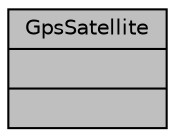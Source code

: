 digraph "GpsSatellite"
{
  edge [fontname="Helvetica",fontsize="10",labelfontname="Helvetica",labelfontsize="10"];
  node [fontname="Helvetica",fontsize="10",shape=record];
  Node1 [label="{GpsSatellite\n||}",height=0.2,width=0.4,color="black", fillcolor="grey75", style="filled", fontcolor="black"];
}

